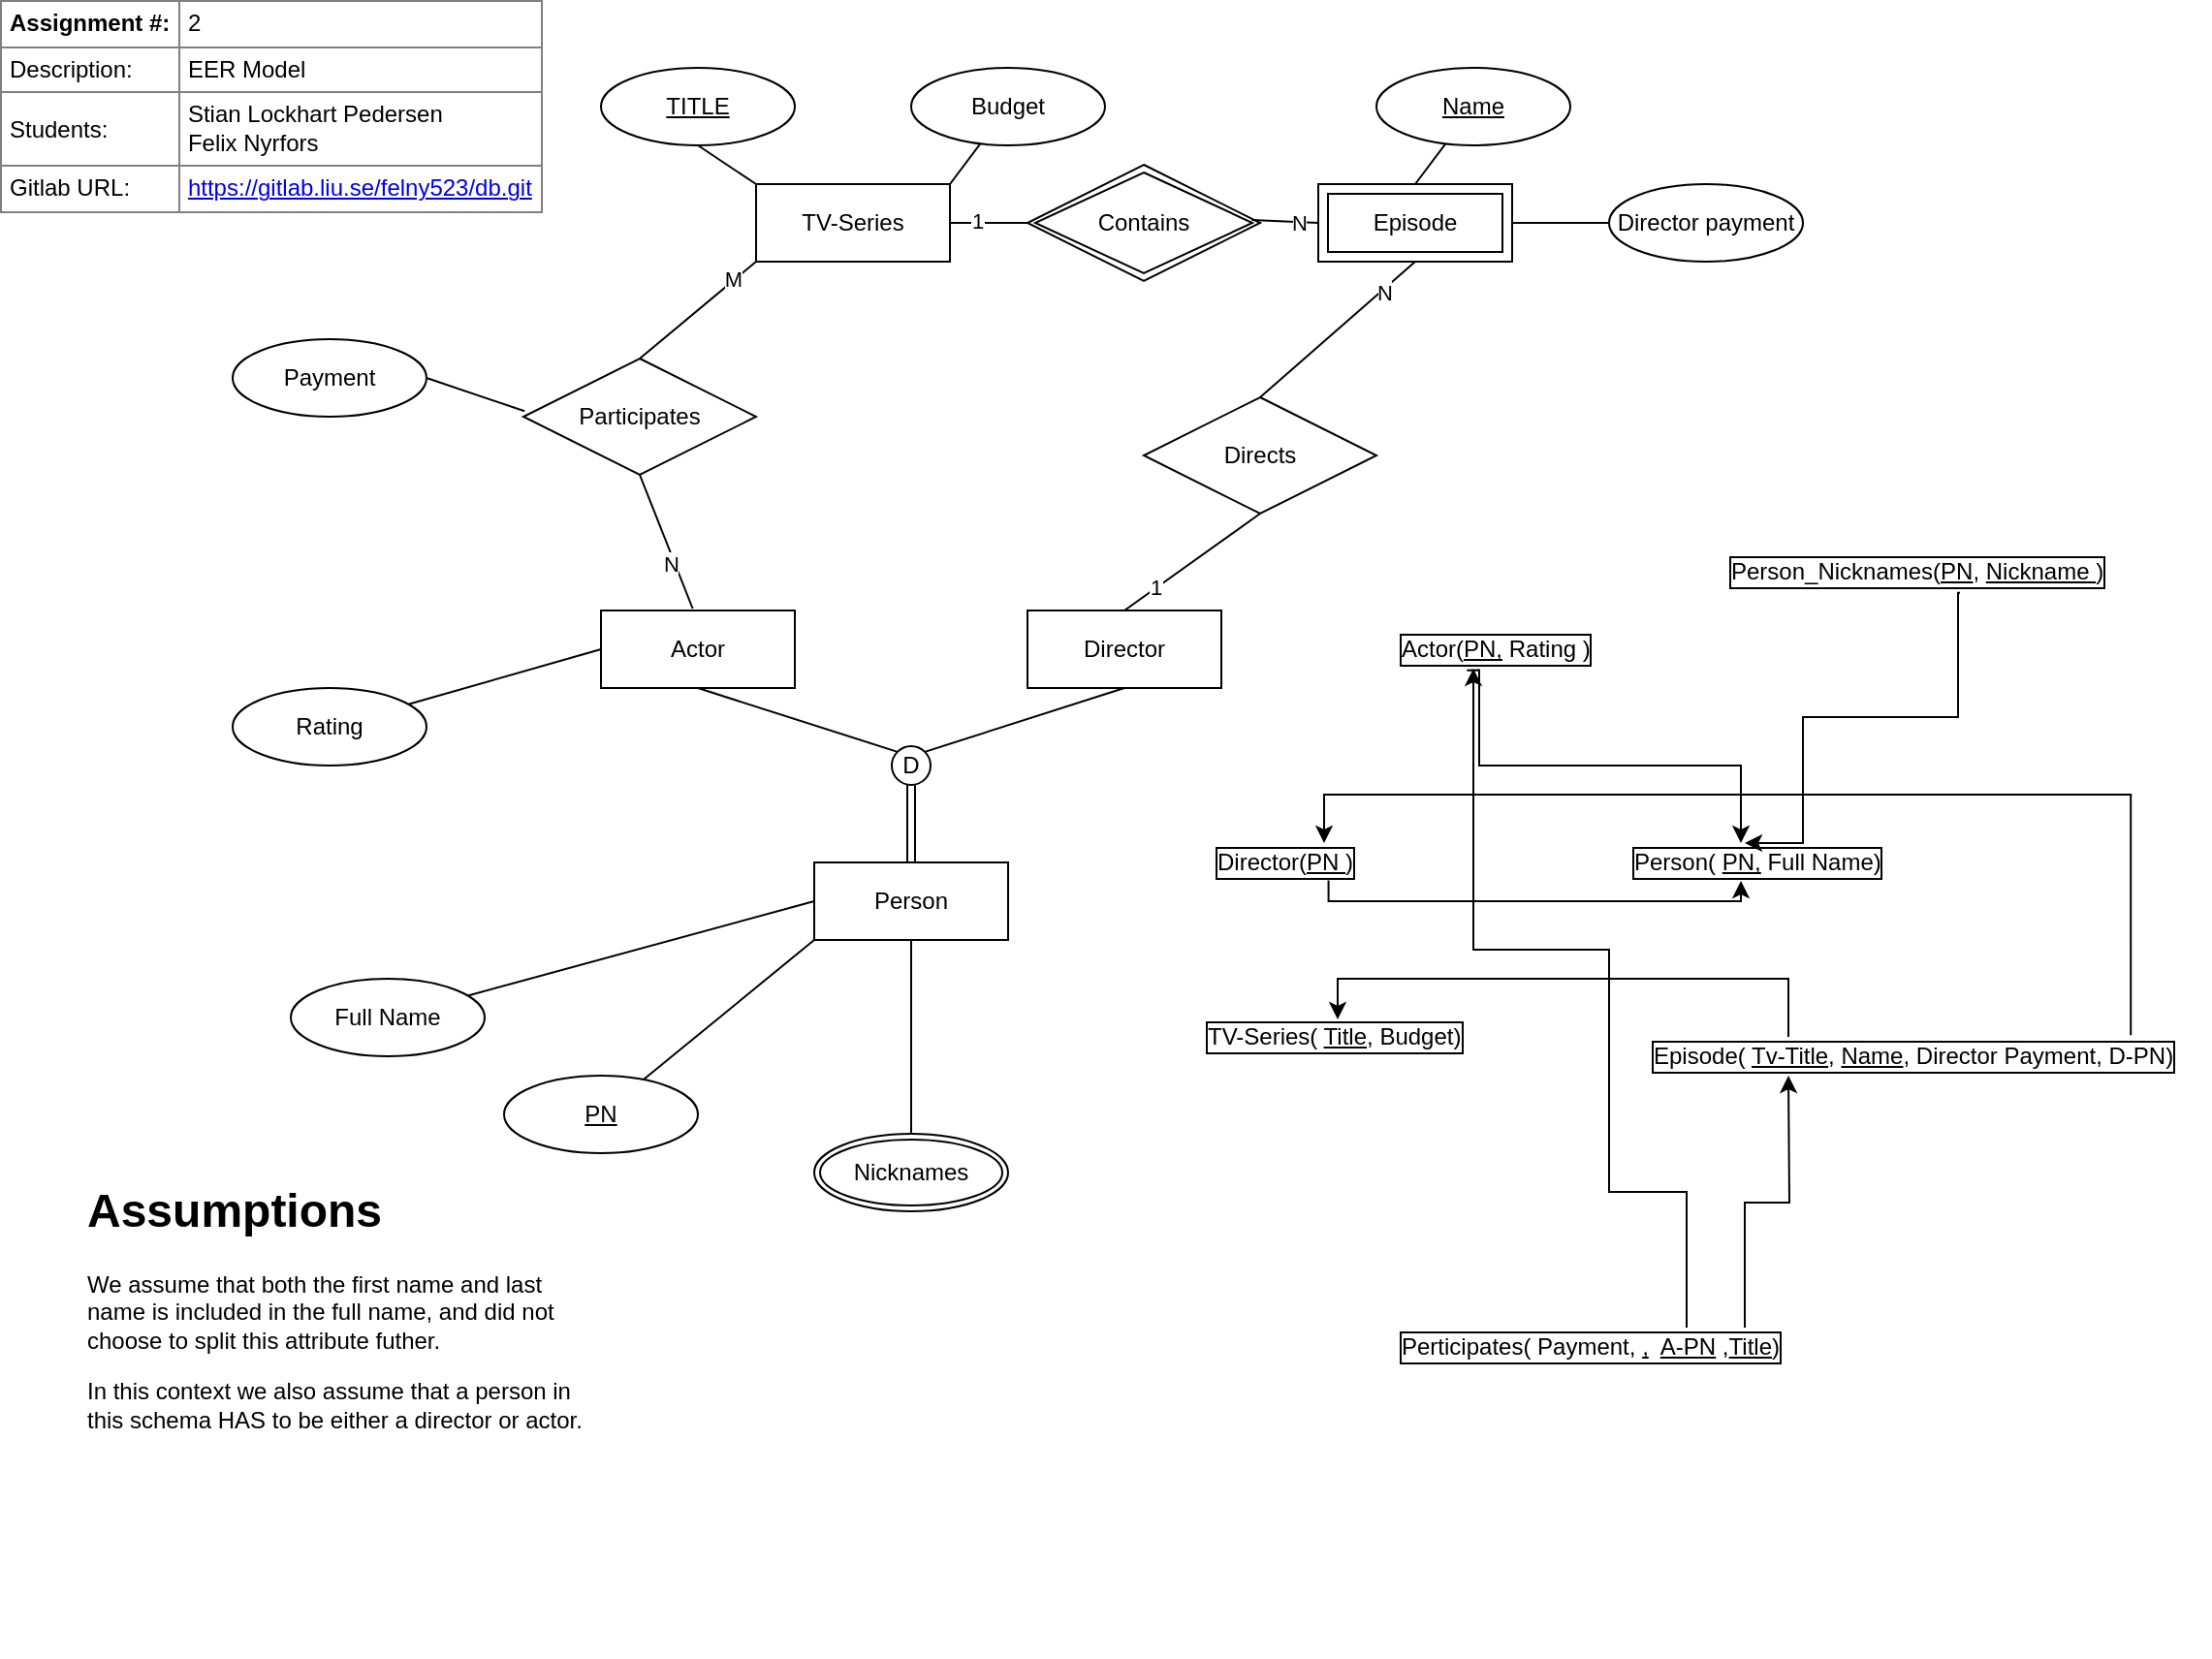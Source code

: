 <mxfile version="14.5.1" type="device"><diagram id="MmXnNLzloSKxmdRg83eR" name="Page-1"><mxGraphModel dx="1000" dy="1161" grid="1" gridSize="10" guides="1" tooltips="1" connect="1" arrows="1" fold="1" page="1" pageScale="1" pageWidth="1200" pageHeight="1100" math="0" shadow="0"><root><mxCell id="0"/><mxCell id="1" parent="0"/><mxCell id="AtAB6Sk0dvQ98Ei-rIhd-1" value="TV-Series" style="whiteSpace=wrap;html=1;align=center;" parent="1" vertex="1"><mxGeometry x="390" y="100" width="100" height="40" as="geometry"/></mxCell><mxCell id="AtAB6Sk0dvQ98Ei-rIhd-2" value="Person" style="whiteSpace=wrap;html=1;align=center;" parent="1" vertex="1"><mxGeometry x="420" y="450" width="100" height="40" as="geometry"/></mxCell><mxCell id="AtAB6Sk0dvQ98Ei-rIhd-5" value="" style="endArrow=none;html=1;rounded=0;entryX=0;entryY=0;entryDx=0;entryDy=0;exitX=0.5;exitY=1;exitDx=0;exitDy=0;" parent="1" source="AtAB6Sk0dvQ98Ei-rIhd-6" target="AtAB6Sk0dvQ98Ei-rIhd-1" edge="1"><mxGeometry relative="1" as="geometry"><mxPoint x="370" y="70" as="sourcePoint"/><mxPoint x="740" y="290" as="targetPoint"/></mxGeometry></mxCell><mxCell id="AtAB6Sk0dvQ98Ei-rIhd-6" value="&lt;u&gt;TITLE&lt;/u&gt;" style="ellipse;whiteSpace=wrap;html=1;align=center;" parent="1" vertex="1"><mxGeometry x="310" y="40" width="100" height="40" as="geometry"/></mxCell><mxCell id="AtAB6Sk0dvQ98Ei-rIhd-8" value="" style="endArrow=none;html=1;rounded=0;exitX=1;exitY=0;exitDx=0;exitDy=0;" parent="1" source="AtAB6Sk0dvQ98Ei-rIhd-1" target="AtAB6Sk0dvQ98Ei-rIhd-9" edge="1"><mxGeometry relative="1" as="geometry"><mxPoint x="540" y="110" as="sourcePoint"/><mxPoint x="700" y="110" as="targetPoint"/></mxGeometry></mxCell><mxCell id="AtAB6Sk0dvQ98Ei-rIhd-9" value="Budget" style="ellipse;whiteSpace=wrap;html=1;align=center;" parent="1" vertex="1"><mxGeometry x="470" y="40.0" width="100" height="40" as="geometry"/></mxCell><mxCell id="AtAB6Sk0dvQ98Ei-rIhd-11" value="Contains" style="shape=rhombus;double=1;perimeter=rhombusPerimeter;whiteSpace=wrap;html=1;align=center;" parent="1" vertex="1"><mxGeometry x="530" y="90" width="120" height="60" as="geometry"/></mxCell><mxCell id="AtAB6Sk0dvQ98Ei-rIhd-12" value="" style="endArrow=none;html=1;rounded=0;exitX=1;exitY=0.5;exitDx=0;exitDy=0;entryX=0;entryY=0.5;entryDx=0;entryDy=0;" parent="1" source="AtAB6Sk0dvQ98Ei-rIhd-1" target="AtAB6Sk0dvQ98Ei-rIhd-11" edge="1"><mxGeometry relative="1" as="geometry"><mxPoint x="540" y="110" as="sourcePoint"/><mxPoint x="700" y="110" as="targetPoint"/></mxGeometry></mxCell><mxCell id="AtAB6Sk0dvQ98Ei-rIhd-49" value="1" style="edgeLabel;html=1;align=center;verticalAlign=middle;resizable=0;points=[];" parent="AtAB6Sk0dvQ98Ei-rIhd-12" vertex="1" connectable="0"><mxGeometry x="-0.326" y="1" relative="1" as="geometry"><mxPoint as="offset"/></mxGeometry></mxCell><mxCell id="AtAB6Sk0dvQ98Ei-rIhd-13" value="Episode" style="shape=ext;margin=3;double=1;whiteSpace=wrap;html=1;align=center;" parent="1" vertex="1"><mxGeometry x="680" y="100" width="100" height="40" as="geometry"/></mxCell><mxCell id="AtAB6Sk0dvQ98Ei-rIhd-15" value="" style="endArrow=none;html=1;rounded=0;exitX=0.964;exitY=0.475;exitDx=0;exitDy=0;exitPerimeter=0;entryX=0;entryY=0.5;entryDx=0;entryDy=0;" parent="1" source="AtAB6Sk0dvQ98Ei-rIhd-11" target="AtAB6Sk0dvQ98Ei-rIhd-13" edge="1"><mxGeometry relative="1" as="geometry"><mxPoint x="540" y="110" as="sourcePoint"/><mxPoint x="700" y="110" as="targetPoint"/></mxGeometry></mxCell><mxCell id="AtAB6Sk0dvQ98Ei-rIhd-51" value="N" style="edgeLabel;html=1;align=center;verticalAlign=middle;resizable=0;points=[];" parent="AtAB6Sk0dvQ98Ei-rIhd-15" vertex="1" connectable="0"><mxGeometry x="0.398" relative="1" as="geometry"><mxPoint as="offset"/></mxGeometry></mxCell><mxCell id="AtAB6Sk0dvQ98Ei-rIhd-16" value="" style="endArrow=none;html=1;rounded=0;exitX=0.5;exitY=0;exitDx=0;exitDy=0;" parent="1" source="AtAB6Sk0dvQ98Ei-rIhd-13" target="AtAB6Sk0dvQ98Ei-rIhd-17" edge="1"><mxGeometry relative="1" as="geometry"><mxPoint x="540" y="110" as="sourcePoint"/><mxPoint x="700" y="110" as="targetPoint"/></mxGeometry></mxCell><mxCell id="AtAB6Sk0dvQ98Ei-rIhd-17" value="&lt;u&gt;Name&lt;/u&gt;" style="ellipse;whiteSpace=wrap;html=1;align=center;" parent="1" vertex="1"><mxGeometry x="710" y="40.0" width="100" height="40" as="geometry"/></mxCell><mxCell id="AtAB6Sk0dvQ98Ei-rIhd-19" value="" style="endArrow=none;html=1;rounded=0;entryX=0.5;entryY=1;entryDx=0;entryDy=0;exitX=0;exitY=0;exitDx=0;exitDy=0;" parent="1" source="AtAB6Sk0dvQ98Ei-rIhd-39" target="AtAB6Sk0dvQ98Ei-rIhd-37" edge="1"><mxGeometry relative="1" as="geometry"><mxPoint x="390" y="406" as="sourcePoint"/><mxPoint x="385.763" y="364.576" as="targetPoint"/></mxGeometry></mxCell><mxCell id="AtAB6Sk0dvQ98Ei-rIhd-21" value="" style="endArrow=none;html=1;rounded=0;entryX=0.5;entryY=1;entryDx=0;entryDy=0;exitX=1;exitY=0;exitDx=0;exitDy=0;" parent="1" source="AtAB6Sk0dvQ98Ei-rIhd-39" target="AtAB6Sk0dvQ98Ei-rIhd-38" edge="1"><mxGeometry relative="1" as="geometry"><mxPoint x="480" y="420" as="sourcePoint"/><mxPoint x="414.718" y="454.085" as="targetPoint"/></mxGeometry></mxCell><mxCell id="AtAB6Sk0dvQ98Ei-rIhd-27" value="" style="endArrow=none;html=1;rounded=0;exitX=0;exitY=0.5;exitDx=0;exitDy=0;" parent="1" source="AtAB6Sk0dvQ98Ei-rIhd-2" target="AtAB6Sk0dvQ98Ei-rIhd-31" edge="1"><mxGeometry relative="1" as="geometry"><mxPoint x="370" y="390" as="sourcePoint"/><mxPoint x="230" y="310" as="targetPoint"/></mxGeometry></mxCell><mxCell id="AtAB6Sk0dvQ98Ei-rIhd-28" value="" style="endArrow=none;html=1;rounded=0;exitX=0;exitY=1;exitDx=0;exitDy=0;" parent="1" source="AtAB6Sk0dvQ98Ei-rIhd-2" target="AtAB6Sk0dvQ98Ei-rIhd-30" edge="1"><mxGeometry relative="1" as="geometry"><mxPoint x="370" y="390" as="sourcePoint"/><mxPoint x="190" y="370" as="targetPoint"/></mxGeometry></mxCell><mxCell id="AtAB6Sk0dvQ98Ei-rIhd-30" value="&lt;u&gt;PN&lt;/u&gt;" style="ellipse;whiteSpace=wrap;html=1;align=center;" parent="1" vertex="1"><mxGeometry x="260" y="560" width="100" height="40" as="geometry"/></mxCell><mxCell id="AtAB6Sk0dvQ98Ei-rIhd-31" value="Full Name" style="ellipse;whiteSpace=wrap;html=1;align=center;" parent="1" vertex="1"><mxGeometry x="150" y="510" width="100" height="40" as="geometry"/></mxCell><mxCell id="AtAB6Sk0dvQ98Ei-rIhd-35" value="" style="endArrow=none;html=1;rounded=0;exitX=0;exitY=0.5;exitDx=0;exitDy=0;" parent="1" source="AtAB6Sk0dvQ98Ei-rIhd-37" target="AtAB6Sk0dvQ98Ei-rIhd-36" edge="1"><mxGeometry relative="1" as="geometry"><mxPoint x="457.077" y="363.418" as="sourcePoint"/><mxPoint x="530" y="390" as="targetPoint"/></mxGeometry></mxCell><mxCell id="AtAB6Sk0dvQ98Ei-rIhd-36" value="Rating" style="ellipse;whiteSpace=wrap;html=1;align=center;" parent="1" vertex="1"><mxGeometry x="120" y="360" width="100" height="40" as="geometry"/></mxCell><mxCell id="AtAB6Sk0dvQ98Ei-rIhd-37" value="Actor" style="whiteSpace=wrap;html=1;align=center;" parent="1" vertex="1"><mxGeometry x="310" y="320" width="100" height="40" as="geometry"/></mxCell><mxCell id="AtAB6Sk0dvQ98Ei-rIhd-38" value="Director" style="whiteSpace=wrap;html=1;align=center;" parent="1" vertex="1"><mxGeometry x="530" y="320" width="100" height="40" as="geometry"/></mxCell><mxCell id="AtAB6Sk0dvQ98Ei-rIhd-39" value="D" style="ellipse;whiteSpace=wrap;html=1;align=center;" parent="1" vertex="1"><mxGeometry x="460" y="390" width="20" height="20" as="geometry"/></mxCell><mxCell id="AtAB6Sk0dvQ98Ei-rIhd-40" value="" style="endArrow=none;html=1;rounded=0;exitX=0.5;exitY=0;exitDx=0;exitDy=0;shape=link;entryX=0.5;entryY=1;entryDx=0;entryDy=0;" parent="1" source="AtAB6Sk0dvQ98Ei-rIhd-2" target="AtAB6Sk0dvQ98Ei-rIhd-39" edge="1"><mxGeometry relative="1" as="geometry"><mxPoint x="370" y="470" as="sourcePoint"/><mxPoint x="470" y="450" as="targetPoint"/></mxGeometry></mxCell><mxCell id="AtAB6Sk0dvQ98Ei-rIhd-43" value="Participates" style="shape=rhombus;perimeter=rhombusPerimeter;whiteSpace=wrap;html=1;align=center;" parent="1" vertex="1"><mxGeometry x="270" y="190" width="120" height="60" as="geometry"/></mxCell><mxCell id="AtAB6Sk0dvQ98Ei-rIhd-44" value="" style="endArrow=none;html=1;rounded=0;entryX=0.473;entryY=-0.025;entryDx=0;entryDy=0;entryPerimeter=0;exitX=0.5;exitY=1;exitDx=0;exitDy=0;" parent="1" source="AtAB6Sk0dvQ98Ei-rIhd-43" target="AtAB6Sk0dvQ98Ei-rIhd-37" edge="1"><mxGeometry relative="1" as="geometry"><mxPoint x="270" y="240" as="sourcePoint"/><mxPoint x="430" y="240" as="targetPoint"/></mxGeometry></mxCell><mxCell id="AtAB6Sk0dvQ98Ei-rIhd-46" value="N" style="edgeLabel;html=1;align=center;verticalAlign=middle;resizable=0;points=[];" parent="AtAB6Sk0dvQ98Ei-rIhd-44" vertex="1" connectable="0"><mxGeometry x="0.304" y="-2" relative="1" as="geometry"><mxPoint as="offset"/></mxGeometry></mxCell><mxCell id="AtAB6Sk0dvQ98Ei-rIhd-45" value="" style="endArrow=none;html=1;rounded=0;entryX=0;entryY=1;entryDx=0;entryDy=0;exitX=0.5;exitY=0;exitDx=0;exitDy=0;" parent="1" source="AtAB6Sk0dvQ98Ei-rIhd-43" target="AtAB6Sk0dvQ98Ei-rIhd-1" edge="1"><mxGeometry relative="1" as="geometry"><mxPoint x="360" y="260" as="sourcePoint"/><mxPoint x="367.3" y="329" as="targetPoint"/></mxGeometry></mxCell><mxCell id="AtAB6Sk0dvQ98Ei-rIhd-59" value="M" style="edgeLabel;html=1;align=center;verticalAlign=middle;resizable=0;points=[];" parent="AtAB6Sk0dvQ98Ei-rIhd-45" vertex="1" connectable="0"><mxGeometry x="0.626" y="1" relative="1" as="geometry"><mxPoint as="offset"/></mxGeometry></mxCell><mxCell id="AtAB6Sk0dvQ98Ei-rIhd-48" value="" style="endArrow=none;html=1;rounded=0;entryX=0.005;entryY=0.452;entryDx=0;entryDy=0;entryPerimeter=0;exitX=1;exitY=0.5;exitDx=0;exitDy=0;" parent="1" source="AtAB6Sk0dvQ98Ei-rIhd-52" target="AtAB6Sk0dvQ98Ei-rIhd-43" edge="1"><mxGeometry relative="1" as="geometry"><mxPoint x="200" y="210" as="sourcePoint"/><mxPoint x="430" y="240" as="targetPoint"/></mxGeometry></mxCell><mxCell id="AtAB6Sk0dvQ98Ei-rIhd-52" value="Payment" style="ellipse;whiteSpace=wrap;html=1;align=center;" parent="1" vertex="1"><mxGeometry x="120" y="180" width="100" height="40" as="geometry"/></mxCell><mxCell id="AtAB6Sk0dvQ98Ei-rIhd-53" value="Directs" style="shape=rhombus;perimeter=rhombusPerimeter;whiteSpace=wrap;html=1;align=center;" parent="1" vertex="1"><mxGeometry x="590" y="210" width="120" height="60" as="geometry"/></mxCell><mxCell id="AtAB6Sk0dvQ98Ei-rIhd-54" value="" style="endArrow=none;html=1;rounded=0;entryX=0.5;entryY=0;entryDx=0;entryDy=0;exitX=0.5;exitY=1;exitDx=0;exitDy=0;" parent="1" source="AtAB6Sk0dvQ98Ei-rIhd-13" target="AtAB6Sk0dvQ98Ei-rIhd-53" edge="1"><mxGeometry relative="1" as="geometry"><mxPoint x="330" y="280" as="sourcePoint"/><mxPoint x="490" y="280" as="targetPoint"/></mxGeometry></mxCell><mxCell id="AtAB6Sk0dvQ98Ei-rIhd-57" value="N" style="edgeLabel;html=1;align=center;verticalAlign=middle;resizable=0;points=[];" parent="AtAB6Sk0dvQ98Ei-rIhd-54" vertex="1" connectable="0"><mxGeometry x="-0.566" y="1" relative="1" as="geometry"><mxPoint as="offset"/></mxGeometry></mxCell><mxCell id="AtAB6Sk0dvQ98Ei-rIhd-55" value="" style="endArrow=none;html=1;rounded=0;entryX=0.5;entryY=0;entryDx=0;entryDy=0;exitX=0.5;exitY=1;exitDx=0;exitDy=0;" parent="1" source="AtAB6Sk0dvQ98Ei-rIhd-53" target="AtAB6Sk0dvQ98Ei-rIhd-38" edge="1"><mxGeometry relative="1" as="geometry"><mxPoint x="330" y="280" as="sourcePoint"/><mxPoint x="490" y="280" as="targetPoint"/></mxGeometry></mxCell><mxCell id="AtAB6Sk0dvQ98Ei-rIhd-56" value="1" style="edgeLabel;html=1;align=center;verticalAlign=middle;resizable=0;points=[];" parent="AtAB6Sk0dvQ98Ei-rIhd-55" vertex="1" connectable="0"><mxGeometry x="0.523" y="-1" relative="1" as="geometry"><mxPoint as="offset"/></mxGeometry></mxCell><mxCell id="AtAB6Sk0dvQ98Ei-rIhd-58" value="Director payment" style="ellipse;whiteSpace=wrap;html=1;align=center;" parent="1" vertex="1"><mxGeometry x="830" y="100" width="100" height="40" as="geometry"/></mxCell><mxCell id="AtAB6Sk0dvQ98Ei-rIhd-60" value="" style="endArrow=none;html=1;rounded=0;entryX=0;entryY=0.5;entryDx=0;entryDy=0;exitX=1;exitY=0.5;exitDx=0;exitDy=0;" parent="1" source="AtAB6Sk0dvQ98Ei-rIhd-13" target="AtAB6Sk0dvQ98Ei-rIhd-58" edge="1"><mxGeometry relative="1" as="geometry"><mxPoint x="230" y="210" as="sourcePoint"/><mxPoint x="280.6" y="227.12" as="targetPoint"/></mxGeometry></mxCell><mxCell id="lcVJly-xReX1zEiMxZZO-17" value="Nicknames" style="ellipse;shape=doubleEllipse;margin=3;whiteSpace=wrap;html=1;align=center;" parent="1" vertex="1"><mxGeometry x="420" y="590" width="100" height="40" as="geometry"/></mxCell><mxCell id="lcVJly-xReX1zEiMxZZO-18" value="" style="endArrow=none;html=1;rounded=0;exitX=0.5;exitY=1;exitDx=0;exitDy=0;" parent="1" source="AtAB6Sk0dvQ98Ei-rIhd-2" target="lcVJly-xReX1zEiMxZZO-17" edge="1"><mxGeometry relative="1" as="geometry"><mxPoint x="490" y="350" as="sourcePoint"/><mxPoint x="650" y="350" as="targetPoint"/></mxGeometry></mxCell><mxCell id="lcVJly-xReX1zEiMxZZO-35" style="edgeStyle=orthogonalEdgeStyle;rounded=0;orthogonalLoop=1;jettySize=auto;html=1;exitX=0.333;exitY=1.042;exitDx=0;exitDy=0;exitPerimeter=0;" parent="1" source="lcVJly-xReX1zEiMxZZO-20" target="lcVJly-xReX1zEiMxZZO-21" edge="1"><mxGeometry relative="1" as="geometry"><Array as="points"><mxPoint x="763" y="400"/><mxPoint x="898" y="400"/></Array></mxGeometry></mxCell><mxCell id="lcVJly-xReX1zEiMxZZO-20" value="Actor(&lt;u&gt;PN,&lt;/u&gt;&amp;nbsp;Rating )" style="text;html=1;strokeColor=none;fillColor=none;align=left;verticalAlign=middle;whiteSpace=wrap;rounded=0;labelBorderColor=#000000;" parent="1" vertex="1"><mxGeometry x="720" y="330" width="110" height="20" as="geometry"/></mxCell><mxCell id="lcVJly-xReX1zEiMxZZO-21" value="Person(&amp;nbsp;&lt;u&gt;PN,&lt;/u&gt;&amp;nbsp;Full Name)" style="text;html=1;strokeColor=none;fillColor=none;align=left;verticalAlign=middle;rounded=0;labelBorderColor=#000000;" parent="1" vertex="1"><mxGeometry x="840" y="440" width="140" height="20" as="geometry"/></mxCell><mxCell id="lcVJly-xReX1zEiMxZZO-31" style="edgeStyle=orthogonalEdgeStyle;rounded=0;orthogonalLoop=1;jettySize=auto;html=1;entryX=0.416;entryY=0.974;entryDx=0;entryDy=0;exitX=0.709;exitY=0.961;exitDx=0;exitDy=0;exitPerimeter=0;entryPerimeter=0;" parent="1" source="lcVJly-xReX1zEiMxZZO-23" target="lcVJly-xReX1zEiMxZZO-21" edge="1"><mxGeometry relative="1" as="geometry"><mxPoint x="640" y="460" as="sourcePoint"/><Array as="points"><mxPoint x="685" y="470"/><mxPoint x="898" y="470"/><mxPoint x="898" y="460"/></Array></mxGeometry></mxCell><mxCell id="lcVJly-xReX1zEiMxZZO-23" value="Director(&lt;u&gt;PN &lt;/u&gt;)" style="text;html=1;strokeColor=none;fillColor=none;align=left;verticalAlign=middle;whiteSpace=wrap;rounded=0;labelBorderColor=#000000;" parent="1" vertex="1"><mxGeometry x="625" y="440" width="85" height="20" as="geometry"/></mxCell><mxCell id="lcVJly-xReX1zEiMxZZO-24" value="TV-Series( &lt;u&gt;Title&lt;/u&gt;, Budget)" style="text;html=1;strokeColor=none;fillColor=none;align=left;verticalAlign=middle;whiteSpace=wrap;rounded=0;labelBorderColor=#000000;" parent="1" vertex="1"><mxGeometry x="620" y="530" width="140" height="20" as="geometry"/></mxCell><mxCell id="lcVJly-xReX1zEiMxZZO-28" style="edgeStyle=orthogonalEdgeStyle;rounded=0;orthogonalLoop=1;jettySize=auto;html=1;exitX=0.25;exitY=0;exitDx=0;exitDy=0;" parent="1" edge="1"><mxGeometry relative="1" as="geometry"><mxPoint x="922.5" y="540" as="sourcePoint"/><mxPoint x="690" y="531" as="targetPoint"/><Array as="points"><mxPoint x="923" y="510"/><mxPoint x="690" y="510"/></Array></mxGeometry></mxCell><mxCell id="lcVJly-xReX1zEiMxZZO-32" style="edgeStyle=orthogonalEdgeStyle;rounded=0;orthogonalLoop=1;jettySize=auto;html=1;exitX=0.859;exitY=-0.042;exitDx=0;exitDy=0;exitPerimeter=0;labelBorderColor=#000000;" parent="1" edge="1"><mxGeometry relative="1" as="geometry"><mxPoint x="683" y="440" as="targetPoint"/><mxPoint x="1099.11" y="539.16" as="sourcePoint"/><Array as="points"><mxPoint x="1099" y="415"/><mxPoint x="683" y="415"/></Array></mxGeometry></mxCell><mxCell id="lcVJly-xReX1zEiMxZZO-25" value="Episode( &lt;u&gt;Tv-Title&lt;/u&gt;, &lt;u&gt;Name&lt;/u&gt;, Director Payment, D-PN)" style="text;html=1;strokeColor=none;fillColor=none;align=left;verticalAlign=middle;whiteSpace=wrap;rounded=0;labelBorderColor=#000000;" parent="1" vertex="1"><mxGeometry x="850" y="540" width="290" height="20" as="geometry"/></mxCell><mxCell id="lcVJly-xReX1zEiMxZZO-34" style="edgeStyle=orthogonalEdgeStyle;rounded=0;orthogonalLoop=1;jettySize=auto;html=1;entryX=0.25;entryY=1;entryDx=0;entryDy=0;exitX=0.9;exitY=0;exitDx=0;exitDy=0;exitPerimeter=0;" parent="1" source="lcVJly-xReX1zEiMxZZO-33" edge="1"><mxGeometry relative="1" as="geometry"><mxPoint x="910" y="640" as="sourcePoint"/><mxPoint x="922.5" y="560" as="targetPoint"/></mxGeometry></mxCell><mxCell id="lcVJly-xReX1zEiMxZZO-36" style="edgeStyle=orthogonalEdgeStyle;rounded=0;orthogonalLoop=1;jettySize=auto;html=1;exitX=0.75;exitY=0;exitDx=0;exitDy=0;" parent="1" source="lcVJly-xReX1zEiMxZZO-33" edge="1"><mxGeometry relative="1" as="geometry"><mxPoint x="760" y="350" as="targetPoint"/><Array as="points"><mxPoint x="870" y="620"/><mxPoint x="830" y="620"/><mxPoint x="830" y="495"/><mxPoint x="760" y="495"/></Array></mxGeometry></mxCell><mxCell id="lcVJly-xReX1zEiMxZZO-33" value="Perticipates( Payment, &lt;u&gt;,&lt;/u&gt;&amp;nbsp; &lt;u&gt;A-PN&lt;/u&gt;&amp;nbsp;,&lt;u&gt;Title&lt;/u&gt;)" style="text;html=1;strokeColor=none;fillColor=none;align=left;verticalAlign=middle;whiteSpace=wrap;rounded=0;labelBorderColor=#000000;" parent="1" vertex="1"><mxGeometry x="720" y="690" width="200" height="20" as="geometry"/></mxCell><mxCell id="lcVJly-xReX1zEiMxZZO-39" style="edgeStyle=orthogonalEdgeStyle;rounded=0;orthogonalLoop=1;jettySize=auto;html=1;exitX=0.605;exitY=1.045;exitDx=0;exitDy=0;exitPerimeter=0;" parent="1" source="lcVJly-xReX1zEiMxZZO-38" edge="1"><mxGeometry relative="1" as="geometry"><mxPoint x="900" y="440" as="targetPoint"/><Array as="points"><mxPoint x="1010" y="311"/><mxPoint x="1010" y="375"/><mxPoint x="930" y="375"/><mxPoint x="930" y="440"/></Array></mxGeometry></mxCell><mxCell id="lcVJly-xReX1zEiMxZZO-38" value="Person_Nicknames(&lt;u&gt;PN&lt;/u&gt;, &lt;u&gt;Nickname &lt;/u&gt;)" style="text;html=1;strokeColor=none;fillColor=none;align=left;verticalAlign=middle;whiteSpace=wrap;rounded=0;labelBorderColor=#000000;" parent="1" vertex="1"><mxGeometry x="890" y="290" width="200" height="20" as="geometry"/></mxCell><mxCell id="lcVJly-xReX1zEiMxZZO-45" value="&lt;h1&gt;Assumptions&lt;/h1&gt;&lt;p&gt;We assume that both the first name and last name is included in the full name, and did not choose to split this attribute futher.&lt;/p&gt;&lt;p&gt;In this context we also assume that a person in this schema HAS to be either a director or actor.&lt;/p&gt;&lt;p&gt;&amp;nbsp;&lt;/p&gt;" style="text;html=1;strokeColor=none;fillColor=none;spacing=5;spacingTop=-20;whiteSpace=wrap;overflow=hidden;rounded=0;align=left;" parent="1" vertex="1"><mxGeometry x="40" y="610" width="270" height="250" as="geometry"/></mxCell><mxCell id="Vu9xzOUcqo-8CGLMxyM7-2" value="&lt;table border=&quot;1&quot; width=&quot;100%&quot; cellpadding=&quot;4&quot; style=&quot;width: 100% ; height: 100% ; border-collapse: collapse&quot;&gt;&lt;tbody&gt;&lt;tr&gt;&lt;th&gt;Assignment #:&lt;/th&gt;&lt;td&gt;2&lt;/td&gt;&lt;/tr&gt;&lt;tr&gt;&lt;td&gt;Description:&lt;/td&gt;&lt;td&gt;EER Model&lt;/td&gt;&lt;/tr&gt;&lt;tr&gt;&lt;td&gt;Students:&lt;/td&gt;&lt;td&gt;Stian Lockhart Pedersen&lt;br&gt;Felix Nyrfors&lt;/td&gt;&lt;/tr&gt;&lt;tr&gt;&lt;td&gt;Gitlab URL:&lt;/td&gt;&lt;td&gt;&lt;a href=&quot;https://gitlab.liu.se/alial32/db&quot;&gt;https://gitlab.liu.se/felny523/db.git&lt;/a&gt;&lt;/td&gt;&lt;/tr&gt;&lt;/tbody&gt;&lt;/table&gt;" style="text;html=1;strokeColor=none;fillColor=none;overflow=fill;fontColor=#000000;" vertex="1" parent="1"><mxGeometry y="5" width="280" height="110" as="geometry"/></mxCell></root></mxGraphModel></diagram></mxfile>